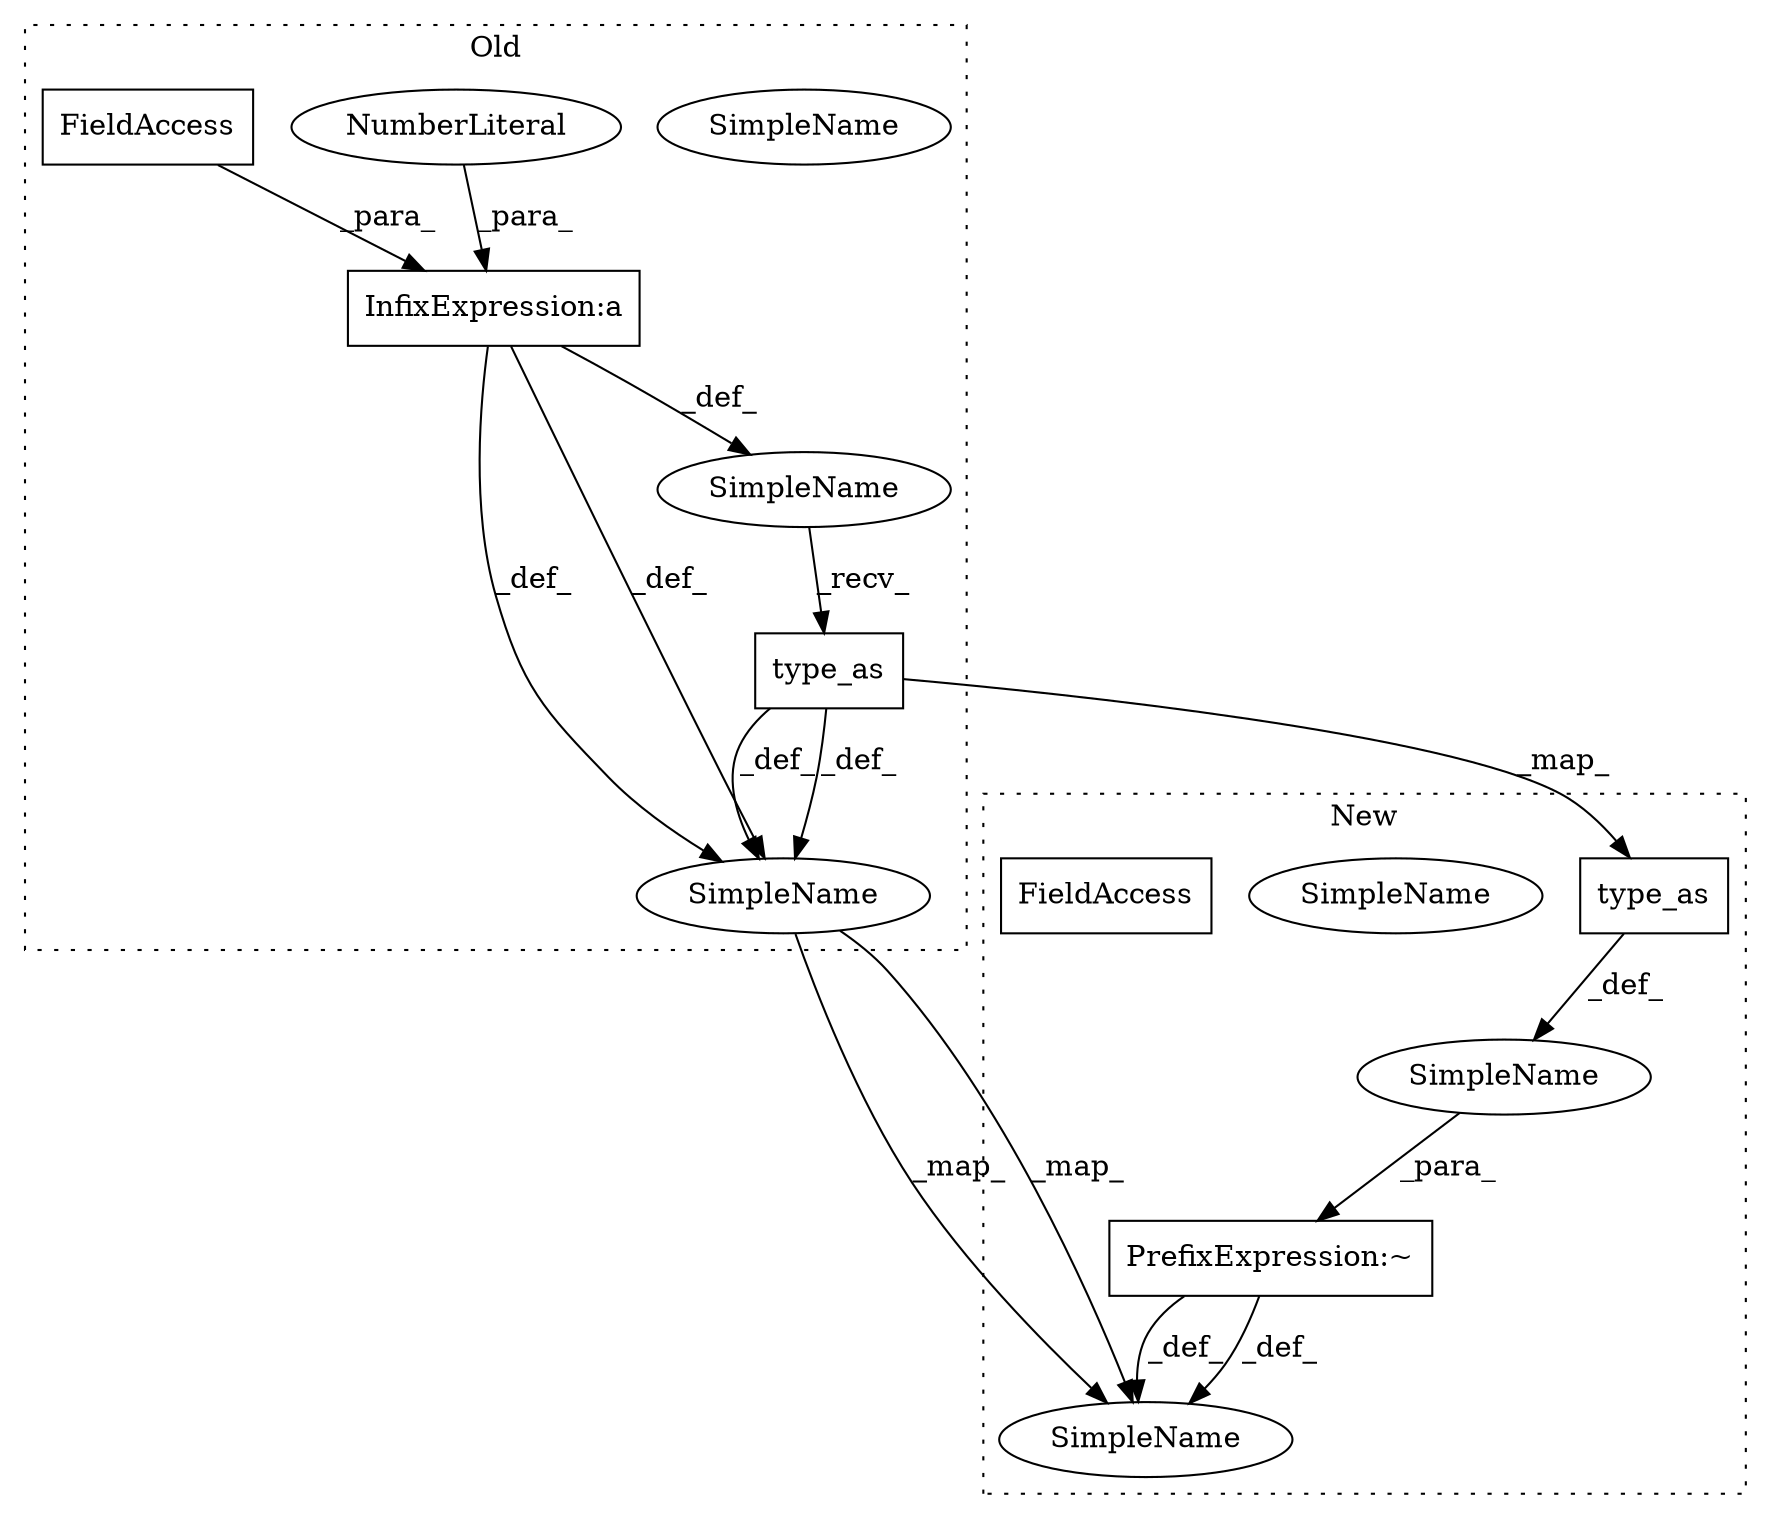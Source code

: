 digraph G {
subgraph cluster0 {
1 [label="type_as" a="32" s="7134,7148" l="8,1" shape="box"];
3 [label="SimpleName" a="42" s="6993" l="11" shape="ellipse"];
6 [label="SimpleName" a="42" s="6993" l="11" shape="ellipse"];
7 [label="InfixExpression:a" a="27" s="7048" l="3" shape="box"];
9 [label="NumberLiteral" a="34" s="7047" l="1" shape="ellipse"];
10 [label="SimpleName" a="42" s="" l="" shape="ellipse"];
13 [label="FieldAccess" a="22" s="7051" l="21" shape="box"];
label = "Old";
style="dotted";
}
subgraph cluster1 {
2 [label="type_as" a="32" s="7137,7151" l="8,1" shape="box"];
4 [label="SimpleName" a="42" s="7001" l="11" shape="ellipse"];
5 [label="SimpleName" a="42" s="7001" l="11" shape="ellipse"];
8 [label="FieldAccess" a="22" s="6524" l="21" shape="box"];
11 [label="SimpleName" a="42" s="" l="" shape="ellipse"];
12 [label="PrefixExpression:~" a="38" s="7054" l="1" shape="box"];
label = "New";
style="dotted";
}
1 -> 2 [label="_map_"];
1 -> 6 [label="_def_"];
1 -> 6 [label="_def_"];
2 -> 11 [label="_def_"];
6 -> 5 [label="_map_"];
6 -> 5 [label="_map_"];
7 -> 6 [label="_def_"];
7 -> 6 [label="_def_"];
7 -> 10 [label="_def_"];
9 -> 7 [label="_para_"];
10 -> 1 [label="_recv_"];
11 -> 12 [label="_para_"];
12 -> 5 [label="_def_"];
12 -> 5 [label="_def_"];
13 -> 7 [label="_para_"];
}